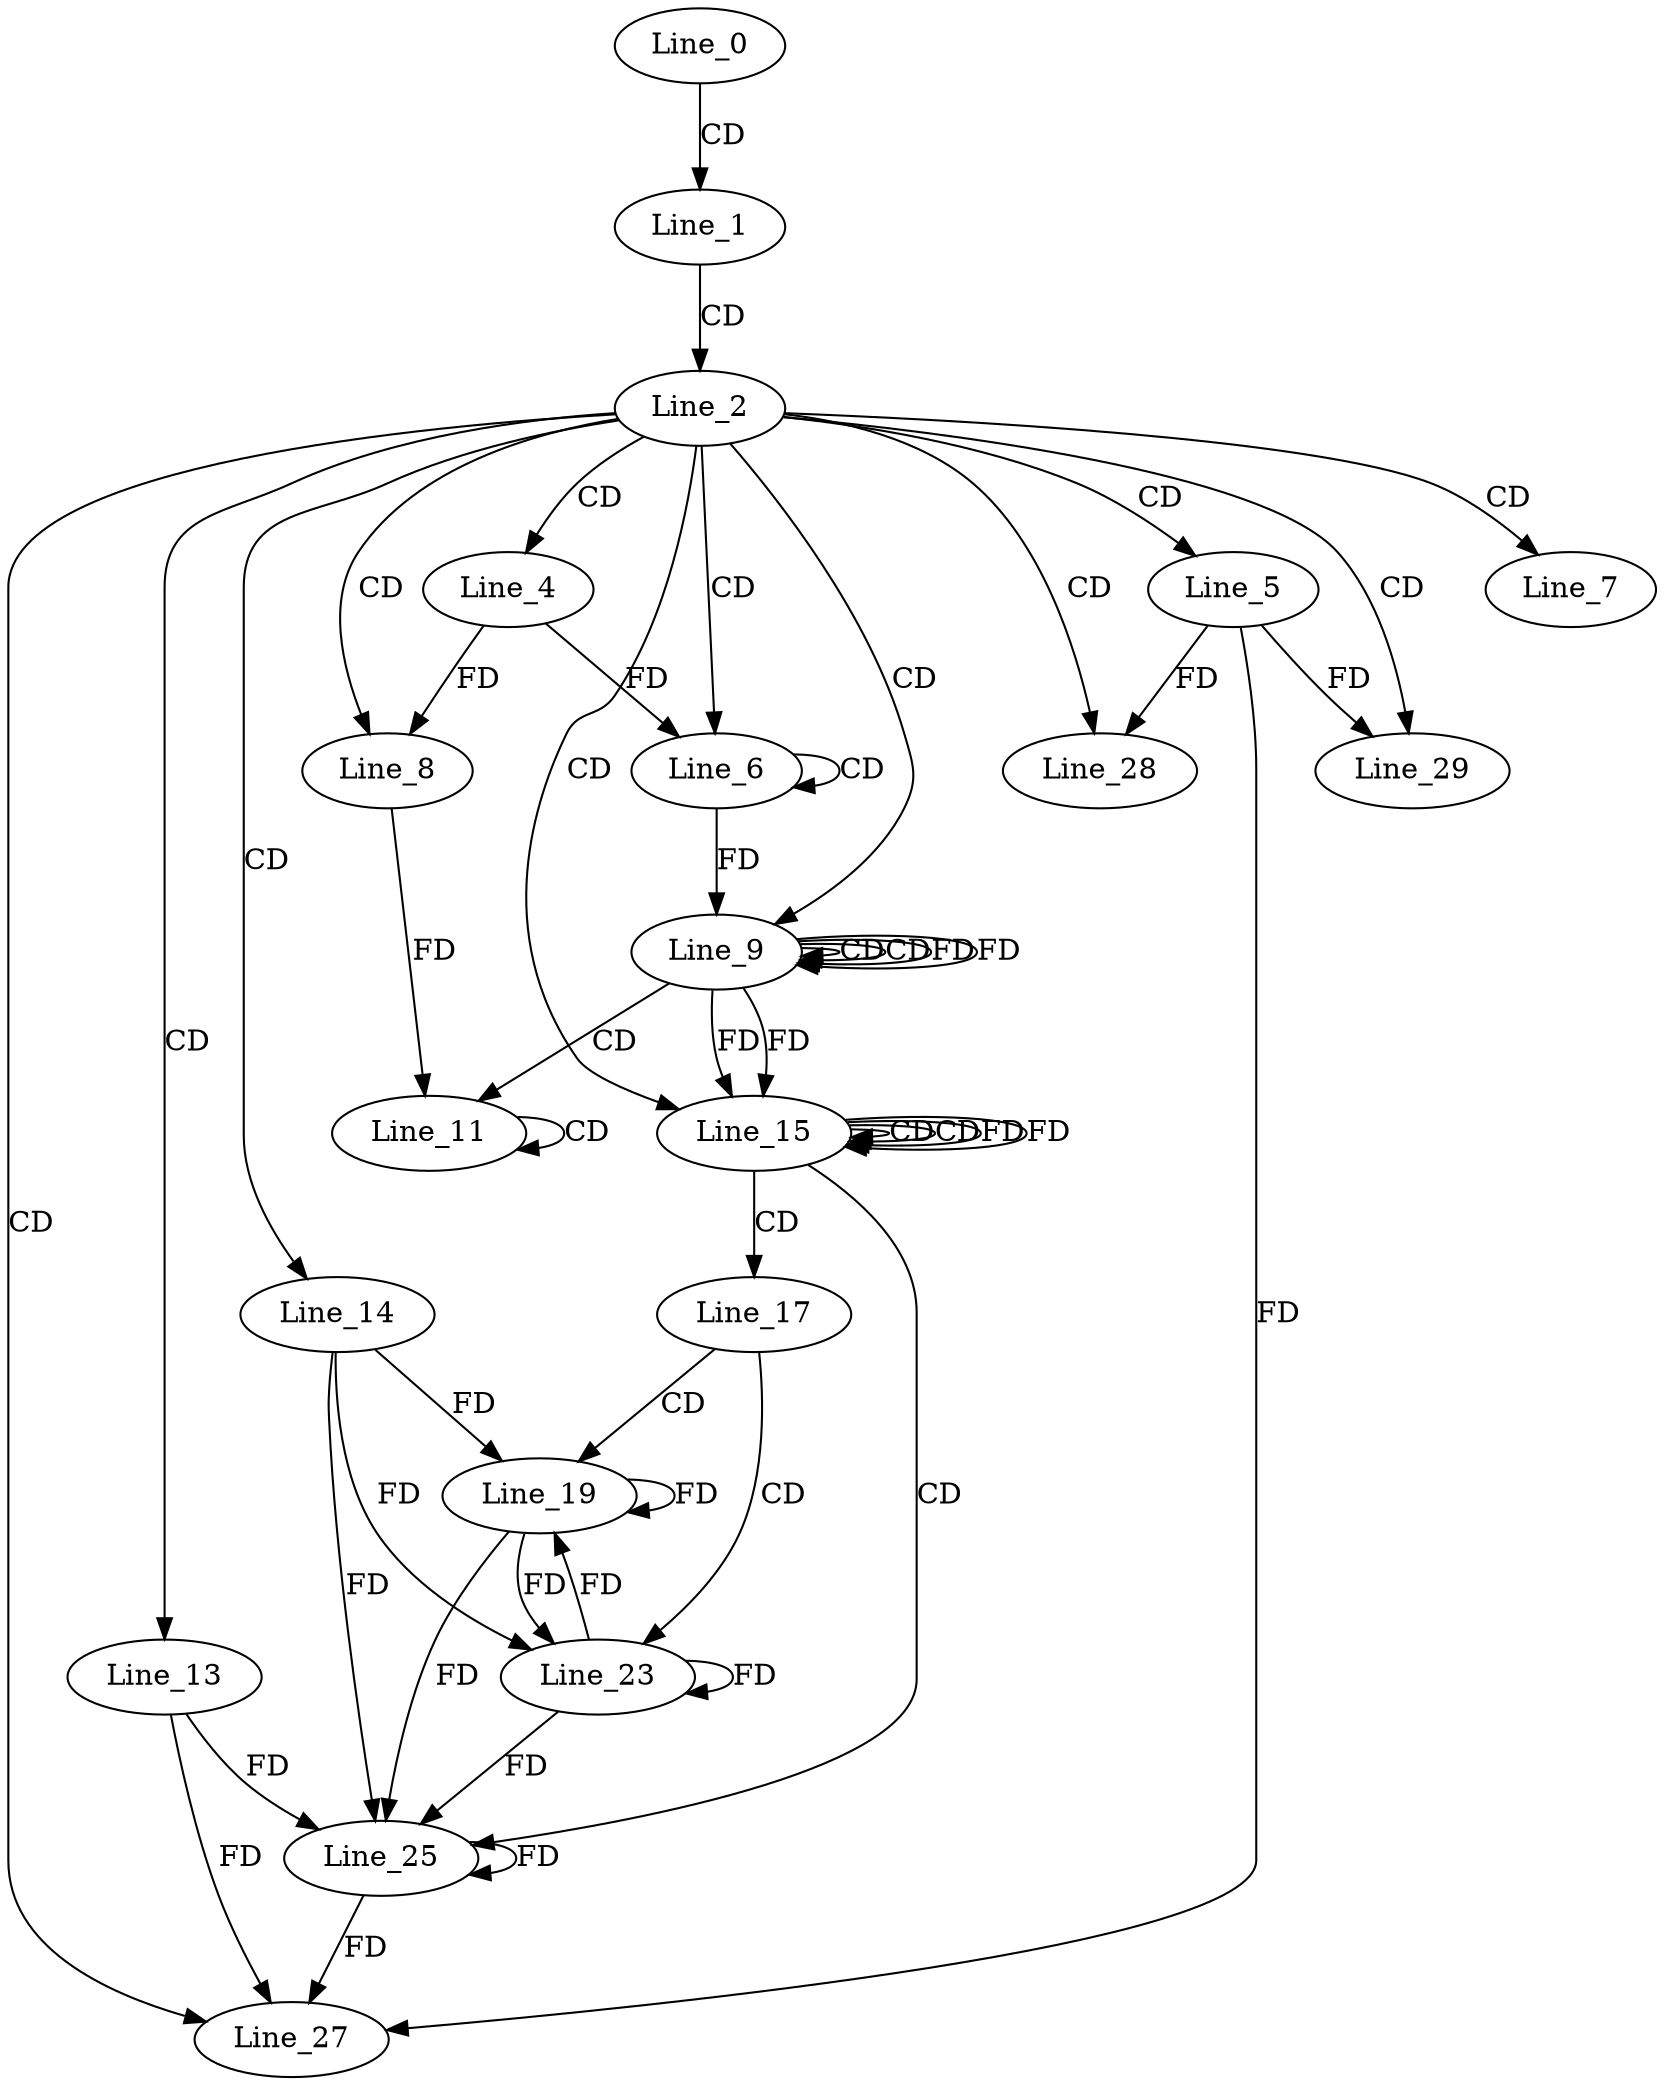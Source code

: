 digraph G {
  Line_0;
  Line_1;
  Line_2;
  Line_4;
  Line_5;
  Line_6;
  Line_6;
  Line_6;
  Line_7;
  Line_8;
  Line_8;
  Line_9;
  Line_9;
  Line_9;
  Line_11;
  Line_11;
  Line_11;
  Line_13;
  Line_14;
  Line_15;
  Line_15;
  Line_15;
  Line_17;
  Line_19;
  Line_23;
  Line_25;
  Line_25;
  Line_27;
  Line_28;
  Line_29;
  Line_0 -> Line_1 [ label="CD" ];
  Line_1 -> Line_2 [ label="CD" ];
  Line_2 -> Line_4 [ label="CD" ];
  Line_2 -> Line_5 [ label="CD" ];
  Line_2 -> Line_6 [ label="CD" ];
  Line_6 -> Line_6 [ label="CD" ];
  Line_4 -> Line_6 [ label="FD" ];
  Line_2 -> Line_7 [ label="CD" ];
  Line_2 -> Line_8 [ label="CD" ];
  Line_4 -> Line_8 [ label="FD" ];
  Line_2 -> Line_9 [ label="CD" ];
  Line_9 -> Line_9 [ label="CD" ];
  Line_6 -> Line_9 [ label="FD" ];
  Line_9 -> Line_9 [ label="CD" ];
  Line_9 -> Line_9 [ label="FD" ];
  Line_9 -> Line_11 [ label="CD" ];
  Line_11 -> Line_11 [ label="CD" ];
  Line_8 -> Line_11 [ label="FD" ];
  Line_2 -> Line_13 [ label="CD" ];
  Line_2 -> Line_14 [ label="CD" ];
  Line_2 -> Line_15 [ label="CD" ];
  Line_15 -> Line_15 [ label="CD" ];
  Line_9 -> Line_15 [ label="FD" ];
  Line_15 -> Line_15 [ label="CD" ];
  Line_15 -> Line_15 [ label="FD" ];
  Line_9 -> Line_15 [ label="FD" ];
  Line_15 -> Line_17 [ label="CD" ];
  Line_17 -> Line_19 [ label="CD" ];
  Line_19 -> Line_19 [ label="FD" ];
  Line_14 -> Line_19 [ label="FD" ];
  Line_17 -> Line_23 [ label="CD" ];
  Line_19 -> Line_23 [ label="FD" ];
  Line_23 -> Line_23 [ label="FD" ];
  Line_14 -> Line_23 [ label="FD" ];
  Line_15 -> Line_25 [ label="CD" ];
  Line_25 -> Line_25 [ label="FD" ];
  Line_13 -> Line_25 [ label="FD" ];
  Line_19 -> Line_25 [ label="FD" ];
  Line_23 -> Line_25 [ label="FD" ];
  Line_14 -> Line_25 [ label="FD" ];
  Line_2 -> Line_27 [ label="CD" ];
  Line_5 -> Line_27 [ label="FD" ];
  Line_25 -> Line_27 [ label="FD" ];
  Line_13 -> Line_27 [ label="FD" ];
  Line_2 -> Line_28 [ label="CD" ];
  Line_5 -> Line_28 [ label="FD" ];
  Line_2 -> Line_29 [ label="CD" ];
  Line_5 -> Line_29 [ label="FD" ];
  Line_9 -> Line_9 [ label="FD" ];
  Line_15 -> Line_15 [ label="FD" ];
  Line_23 -> Line_19 [ label="FD" ];
}
